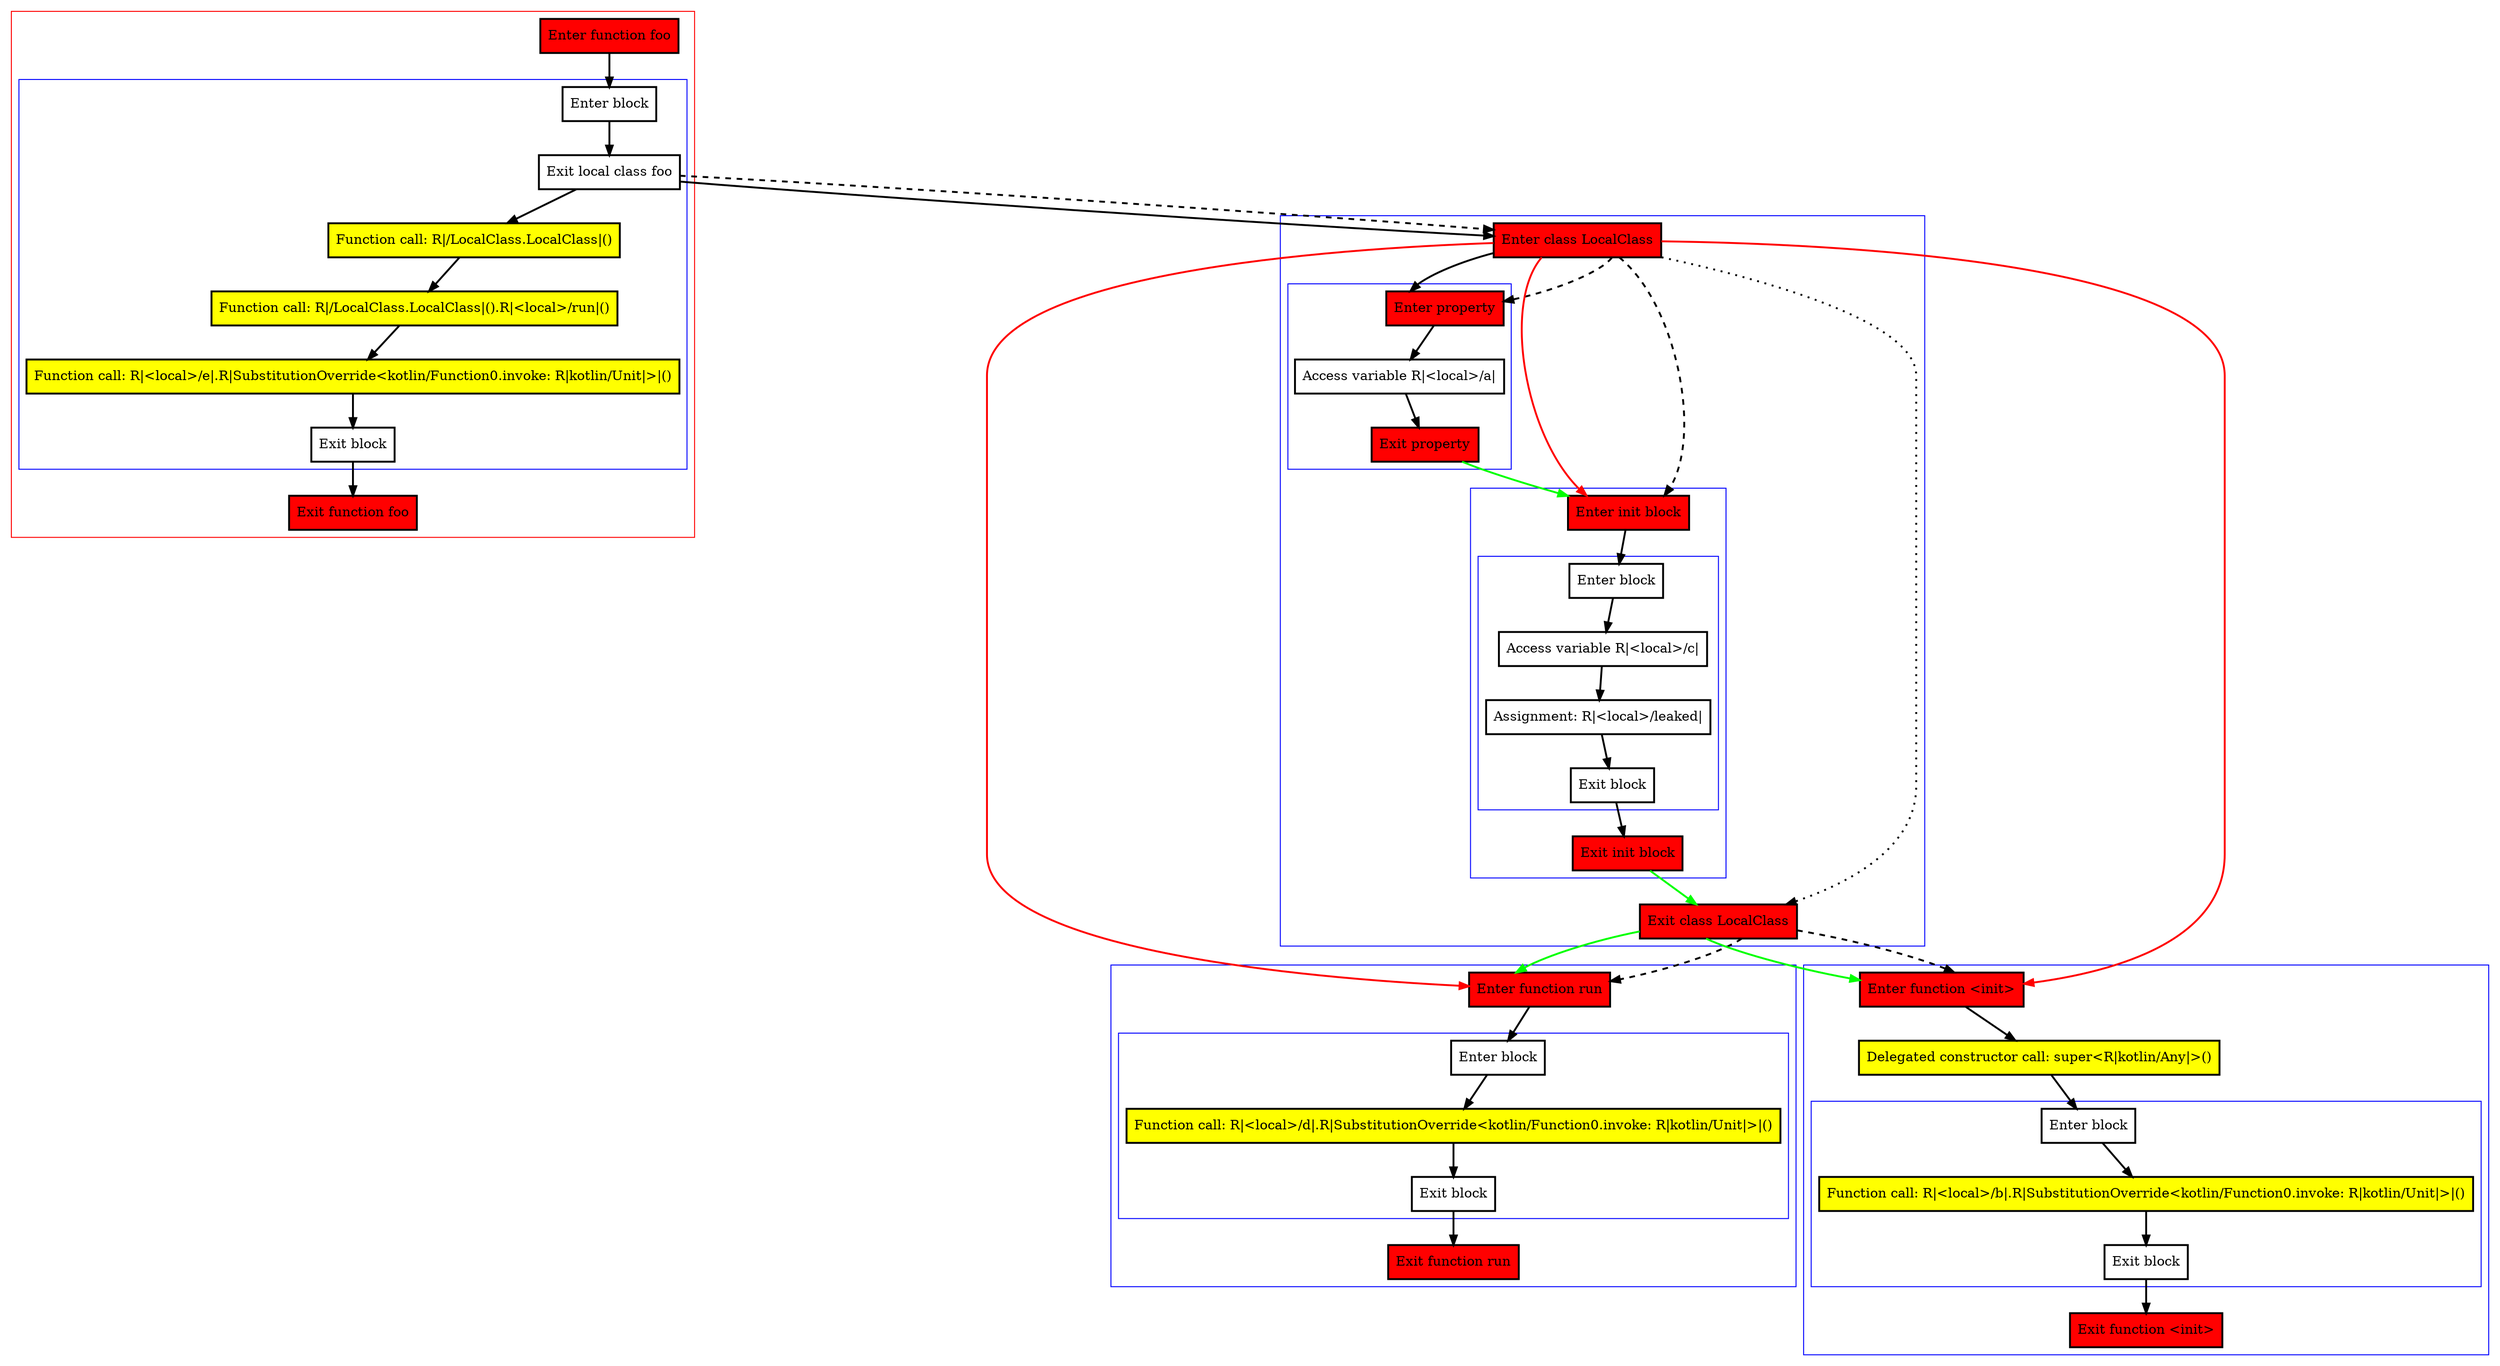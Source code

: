 digraph inLocalClass_kt {
    graph [nodesep=3]
    node [shape=box penwidth=2]
    edge [penwidth=2]

    subgraph cluster_0 {
        color=red
        0 [label="Enter function foo" style="filled" fillcolor=red];
        subgraph cluster_1 {
            color=blue
            1 [label="Enter block"];
            2 [label="Exit local class foo"];
            3 [label="Function call: R|/LocalClass.LocalClass|()" style="filled" fillcolor=yellow];
            4 [label="Function call: R|/LocalClass.LocalClass|().R|<local>/run|()" style="filled" fillcolor=yellow];
            5 [label="Function call: R|<local>/e|.R|SubstitutionOverride<kotlin/Function0.invoke: R|kotlin/Unit|>|()" style="filled" fillcolor=yellow];
            6 [label="Exit block"];
        }
        7 [label="Exit function foo" style="filled" fillcolor=red];
    }
    subgraph cluster_2 {
        color=blue
        8 [label="Enter class LocalClass" style="filled" fillcolor=red];
        subgraph cluster_3 {
            color=blue
            9 [label="Enter property" style="filled" fillcolor=red];
            10 [label="Access variable R|<local>/a|"];
            11 [label="Exit property" style="filled" fillcolor=red];
        }
        subgraph cluster_4 {
            color=blue
            12 [label="Enter init block" style="filled" fillcolor=red];
            subgraph cluster_5 {
                color=blue
                13 [label="Enter block"];
                14 [label="Access variable R|<local>/c|"];
                15 [label="Assignment: R|<local>/leaked|"];
                16 [label="Exit block"];
            }
            17 [label="Exit init block" style="filled" fillcolor=red];
        }
        18 [label="Exit class LocalClass" style="filled" fillcolor=red];
    }
    subgraph cluster_6 {
        color=blue
        19 [label="Enter function run" style="filled" fillcolor=red];
        subgraph cluster_7 {
            color=blue
            20 [label="Enter block"];
            21 [label="Function call: R|<local>/d|.R|SubstitutionOverride<kotlin/Function0.invoke: R|kotlin/Unit|>|()" style="filled" fillcolor=yellow];
            22 [label="Exit block"];
        }
        23 [label="Exit function run" style="filled" fillcolor=red];
    }
    subgraph cluster_8 {
        color=blue
        24 [label="Enter function <init>" style="filled" fillcolor=red];
        25 [label="Delegated constructor call: super<R|kotlin/Any|>()" style="filled" fillcolor=yellow];
        subgraph cluster_9 {
            color=blue
            26 [label="Enter block"];
            27 [label="Function call: R|<local>/b|.R|SubstitutionOverride<kotlin/Function0.invoke: R|kotlin/Unit|>|()" style="filled" fillcolor=yellow];
            28 [label="Exit block"];
        }
        29 [label="Exit function <init>" style="filled" fillcolor=red];
    }
    0 -> {1};
    1 -> {2};
    2 -> {3 8};
    2 -> {8} [style=dashed];
    3 -> {4};
    4 -> {5};
    5 -> {6};
    6 -> {7};
    8 -> {9};
    8 -> {12 19 24} [color=red];
    8 -> {18} [style=dotted];
    8 -> {9 12} [style=dashed];
    9 -> {10};
    10 -> {11};
    11 -> {12} [color=green];
    12 -> {13};
    13 -> {14};
    14 -> {15};
    15 -> {16};
    16 -> {17};
    17 -> {18} [color=green];
    18 -> {19 24} [color=green];
    18 -> {19 24} [style=dashed];
    19 -> {20};
    20 -> {21};
    21 -> {22};
    22 -> {23};
    24 -> {25};
    25 -> {26};
    26 -> {27};
    27 -> {28};
    28 -> {29};

}
